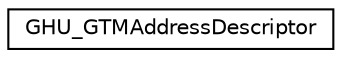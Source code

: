 digraph G
{
  edge [fontname="Helvetica",fontsize="10",labelfontname="Helvetica",labelfontsize="10"];
  node [fontname="Helvetica",fontsize="10",shape=record];
  rankdir="LR";
  Node1 [label="GHU_GTMAddressDescriptor",height=0.2,width=0.4,color="black", fillcolor="white", style="filled",URL="$struct_g_h_u___g_t_m_address_descriptor.html"];
}
